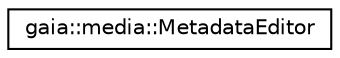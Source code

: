 digraph G
{
  edge [fontname="Helvetica",fontsize="10",labelfontname="Helvetica",labelfontsize="10"];
  node [fontname="Helvetica",fontsize="10",shape=record];
  rankdir=LR;
  Node1 [label="gaia::media::MetadataEditor",height=0.2,width=0.4,color="black", fillcolor="white", style="filled",URL="$d9/d83/classgaia_1_1media_1_1_metadata_editor.html",tooltip="MetadataEditor used to modify metadata in a RemoteControlClient object."];
}
